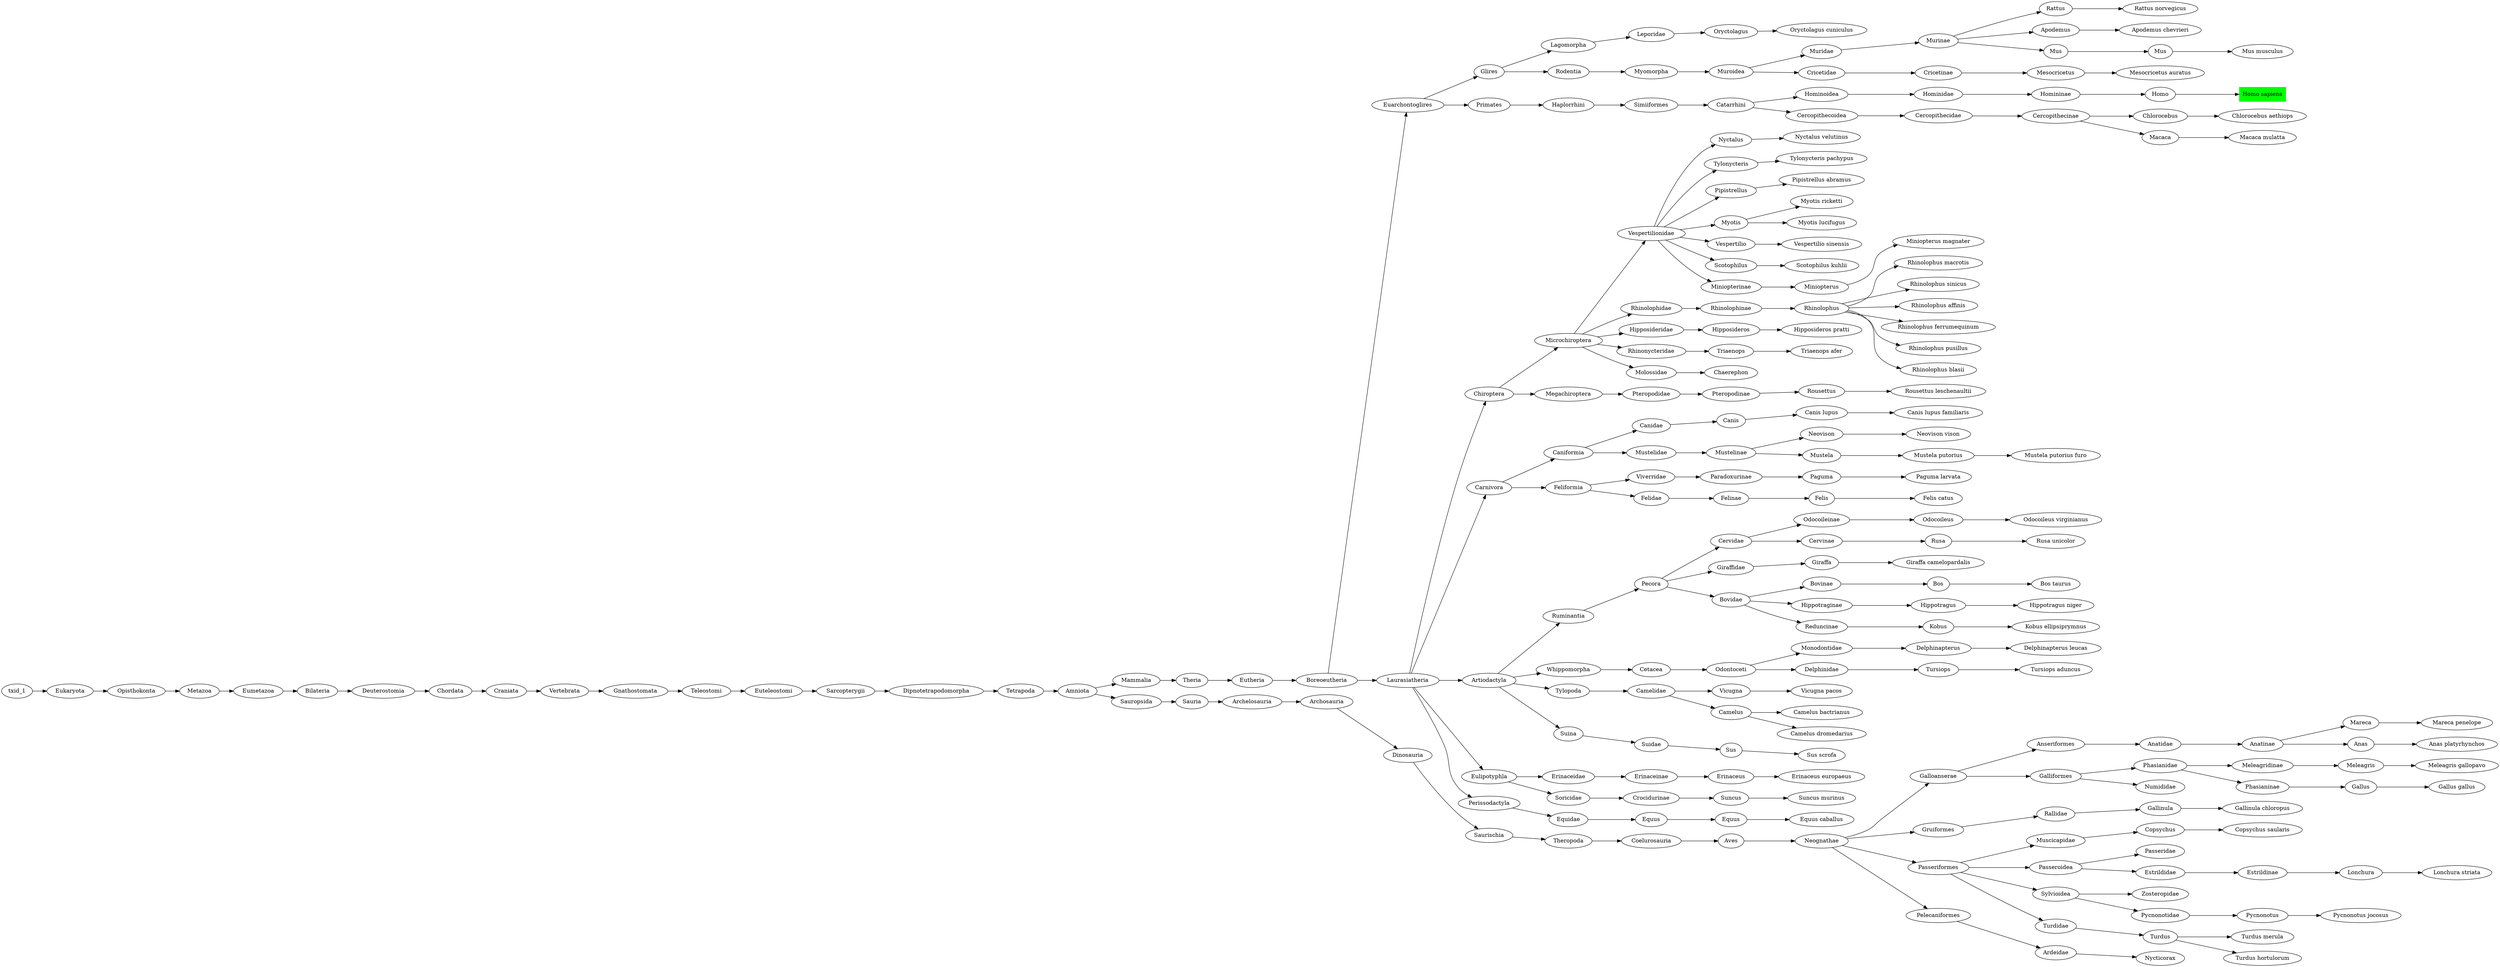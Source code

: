 digraph G { rankdir = "LR"
txid_1 -> txid_2759;
txid_2759[label="Eukaryota"];
txid_2759 -> txid_33154;
txid_33154[label="Opisthokonta"];
txid_33154 -> txid_33208;
txid_33208[label="Metazoa"];
txid_33208 -> txid_6072;
txid_6072[label="Eumetazoa"];
txid_6072 -> txid_33213;
txid_33213[label="Bilateria"];
txid_33213 -> txid_33511;
txid_33511[label="Deuterostomia"];
txid_33511 -> txid_7711;
txid_7711[label="Chordata"];
txid_7711 -> txid_89593;
txid_89593[label="Craniata"];
txid_89593 -> txid_7742;
txid_7742[label="Vertebrata"];
txid_7742 -> txid_7776;
txid_7776[label="Gnathostomata"];
txid_7776 -> txid_117570;
txid_117570[label="Teleostomi"];
txid_117570 -> txid_117571;
txid_117571[label="Euteleostomi"];
txid_117571 -> txid_8287;
txid_8287[label="Sarcopterygii"];
txid_8287 -> txid_1338369;
txid_1338369[label="Dipnotetrapodomorpha"];
txid_1338369 -> txid_32523;
txid_32523[label="Tetrapoda"];
txid_32523 -> txid_32524;
txid_32524[label="Amniota"];
txid_32524 -> txid_40674;
txid_40674[label="Mammalia"];
txid_40674 -> txid_32525;
txid_32525[label="Theria"];
txid_32525 -> txid_9347;
txid_9347[label="Eutheria"];
txid_9347 -> txid_1437010;
txid_1437010[label="Boreoeutheria"];
txid_1437010 -> txid_314146;
txid_314146[label="Euarchontoglires"];
txid_314146 -> txid_314147;
txid_314147[label="Glires"];
txid_314147 -> txid_9975;
txid_9975[label="Lagomorpha"];
txid_9975 -> txid_9979;
txid_9979[label="Leporidae"];
txid_9979 -> txid_9984;
txid_9984[label="Oryctolagus"];
txid_9984 -> txid_9986;
txid_9986[label="Oryctolagus cuniculus"];
txid_314147 -> txid_9989;
txid_9989[label="Rodentia"];
txid_9989 -> txid_1963758;
txid_1963758[label="Myomorpha"];
txid_1963758 -> txid_337687;
txid_337687[label="Muroidea"];
txid_337687 -> txid_10066;
txid_10066[label="Muridae"];
txid_10066 -> txid_39107;
txid_39107[label="Murinae"];
txid_39107 -> txid_10114;
txid_10114[label="Rattus"];
txid_10114 -> txid_10116;
txid_10116[label="Rattus norvegicus"];
txid_39107 -> txid_10128;
txid_10128[label="Apodemus"];
txid_10128 -> txid_129246;
txid_129246[label="Apodemus chevrieri"];
txid_39107 -> txid_10088;
txid_10088[label="Mus"];
txid_10088 -> txid_862507;
txid_862507[label="Mus"];
txid_862507 -> txid_10090;
txid_10090[label="Mus musculus"];
txid_337687 -> txid_337677;
txid_337677[label="Cricetidae"];
txid_337677 -> txid_10026;
txid_10026[label="Cricetinae"];
txid_10026 -> txid_10035;
txid_10035[label="Mesocricetus"];
txid_10035 -> txid_10036;
txid_10036[label="Mesocricetus auratus"];
txid_314146 -> txid_9443;
txid_9443[label="Primates"];
txid_9443 -> txid_376913;
txid_376913[label="Haplorrhini"];
txid_376913 -> txid_314293;
txid_314293[label="Simiiformes"];
txid_314293 -> txid_9526;
txid_9526[label="Catarrhini"];
txid_9526 -> txid_314295;
txid_314295[label="Hominoidea"];
txid_314295 -> txid_9604;
txid_9604[label="Hominidae"];
txid_9604 -> txid_207598;
txid_207598[label="Homininae"];
txid_207598 -> txid_9605;
txid_9605[label="Homo"];
txid_9605 -> txid_9606;
txid_9606[label="Homo sapiens", color="green",style="filled", shape="record"];
txid_9526 -> txid_314294;
txid_314294[label="Cercopithecoidea"];
txid_314294 -> txid_9527;
txid_9527[label="Cercopithecidae"];
txid_9527 -> txid_9528;
txid_9528[label="Cercopithecinae"];
txid_9528 -> txid_392815;
txid_392815[label="Chlorocebus"];
txid_392815 -> txid_9534;
txid_9534[label="Chlorocebus aethiops"];
txid_9528 -> txid_9539;
txid_9539[label="Macaca"];
txid_9539 -> txid_9544;
txid_9544[label="Macaca mulatta"];
txid_1437010 -> txid_314145;
txid_314145[label="Laurasiatheria"];
txid_314145 -> txid_9397;
txid_9397[label="Chiroptera"];
txid_9397 -> txid_30560;
txid_30560[label="Microchiroptera"];
txid_30560 -> txid_9431;
txid_9431[label="Vespertilionidae"];
txid_9431 -> txid_51299;
txid_51299[label="Nyctalus"];
txid_51299 -> txid_187011;
txid_187011[label="Nyctalus velutinus"];
txid_9431 -> txid_258958;
txid_258958[label="Tylonycteris"];
txid_258958 -> txid_258959;
txid_258959[label="Tylonycteris pachypus"];
txid_9431 -> txid_27671;
txid_27671[label="Pipistrellus"];
txid_27671 -> txid_105295;
txid_105295[label="Pipistrellus abramus"];
txid_9431 -> txid_9434;
txid_9434[label="Myotis"];
txid_9434 -> txid_203696;
txid_203696[label="Myotis ricketti"];
txid_9434 -> txid_59463;
txid_59463[label="Myotis lucifugus"];
txid_9431 -> txid_59484;
txid_59484[label="Vespertilio"];
txid_59484 -> txid_105273;
txid_105273[label="Vespertilio sinensis"];
txid_9431 -> txid_153296;
txid_153296[label="Scotophilus"];
txid_153296 -> txid_153297;
txid_153297[label="Scotophilus kuhlii"];
txid_9431 -> txid_981671;
txid_981671[label="Miniopterinae"];
txid_981671 -> txid_9432;
txid_9432[label="Miniopterus"];
txid_9432 -> txid_438766;
txid_438766[label="Miniopterus magnater"];
txid_30560 -> txid_58055;
txid_58055[label="Rhinolophidae"];
txid_58055 -> txid_186995;
txid_186995[label="Rhinolophinae"];
txid_186995 -> txid_49442;
txid_49442[label="Rhinolophus"];
txid_49442 -> txid_196889;
txid_196889[label="Rhinolophus macrotis"];
txid_49442 -> txid_89399;
txid_89399[label="Rhinolophus sinicus"];
txid_49442 -> txid_59477;
txid_59477[label="Rhinolophus affinis"];
txid_49442 -> txid_59479;
txid_59479[label="Rhinolophus ferrumequinum"];
txid_49442 -> txid_159858;
txid_159858[label="Rhinolophus pusillus"];
txid_49442 -> txid_519037;
txid_519037[label="Rhinolophus blasii"];
txid_30560 -> txid_186994;
txid_186994[label="Hipposideridae"];
txid_186994 -> txid_58068;
txid_58068[label="Hipposideros"];
txid_58068 -> txid_188569;
txid_188569[label="Hipposideros pratti"];
txid_30560 -> txid_1677019;
txid_1677019[label="Rhinonycteridae"];
txid_1677019 -> txid_258842;
txid_258842[label="Triaenops"];
txid_258842 -> txid_549403;
txid_549403[label="Triaenops afer"];
txid_30560 -> txid_9436;
txid_9436[label="Molossidae"];
txid_9436 -> txid_242383;
txid_242383[label="Chaerephon"];
txid_9397 -> txid_30559;
txid_30559[label="Megachiroptera"];
txid_30559 -> txid_9398;
txid_9398[label="Pteropodidae"];
txid_9398 -> txid_77225;
txid_77225[label="Pteropodinae"];
txid_77225 -> txid_9406;
txid_9406[label="Rousettus"];
txid_9406 -> txid_9408;
txid_9408[label="Rousettus leschenaultii"];
txid_314145 -> txid_33554;
txid_33554[label="Carnivora"];
txid_33554 -> txid_379584;
txid_379584[label="Caniformia"];
txid_379584 -> txid_9608;
txid_9608[label="Canidae"];
txid_9608 -> txid_9611;
txid_9611[label="Canis"];
txid_9611 -> txid_9612;
txid_9612[label="Canis lupus"];
txid_9612 -> txid_9615;
txid_9615[label="Canis lupus familiaris"];
txid_379584 -> txid_9655;
txid_9655[label="Mustelidae"];
txid_9655 -> txid_169418;
txid_169418[label="Mustelinae"];
txid_169418 -> txid_452645;
txid_452645[label="Neovison"];
txid_452645 -> txid_452646;
txid_452646[label="Neovison vison"];
txid_169418 -> txid_9665;
txid_9665[label="Mustela"];
txid_9665 -> txid_9668;
txid_9668[label="Mustela putorius"];
txid_9668 -> txid_9669;
txid_9669[label="Mustela putorius furo"];
txid_33554 -> txid_379583;
txid_379583[label="Feliformia"];
txid_379583 -> txid_9673;
txid_9673[label="Viverridae"];
txid_9673 -> txid_219112;
txid_219112[label="Paradoxurinae"];
txid_219112 -> txid_9674;
txid_9674[label="Paguma"];
txid_9674 -> txid_9675;
txid_9675[label="Paguma larvata"];
txid_379583 -> txid_9681;
txid_9681[label="Felidae"];
txid_9681 -> txid_338152;
txid_338152[label="Felinae"];
txid_338152 -> txid_9682;
txid_9682[label="Felis"];
txid_9682 -> txid_9685;
txid_9685[label="Felis catus"];
txid_314145 -> txid_91561;
txid_91561[label="Artiodactyla"];
txid_91561 -> txid_9845;
txid_9845[label="Ruminantia"];
txid_9845 -> txid_35500;
txid_35500[label="Pecora"];
txid_35500 -> txid_9850;
txid_9850[label="Cervidae"];
txid_9850 -> txid_9881;
txid_9881[label="Odocoileinae"];
txid_9881 -> txid_9871;
txid_9871[label="Odocoileus"];
txid_9871 -> txid_9874;
txid_9874[label="Odocoileus virginianus"];
txid_9850 -> txid_34878;
txid_34878[label="Cervinae"];
txid_34878 -> txid_662560;
txid_662560[label="Rusa"];
txid_662560 -> txid_662561;
txid_662561[label="Rusa unicolor"];
txid_35500 -> txid_9892;
txid_9892[label="Giraffidae"];
txid_9892 -> txid_9893;
txid_9893[label="Giraffa"];
txid_9893 -> txid_9894;
txid_9894[label="Giraffa camelopardalis"];
txid_35500 -> txid_9895;
txid_9895[label="Bovidae"];
txid_9895 -> txid_27592;
txid_27592[label="Bovinae"];
txid_27592 -> txid_9903;
txid_9903[label="Bos"];
txid_9903 -> txid_9913;
txid_9913[label="Bos taurus"];
txid_9895 -> txid_9959;
txid_9959[label="Hippotraginae"];
txid_9959 -> txid_37184;
txid_37184[label="Hippotragus"];
txid_37184 -> txid_37189;
txid_37189[label="Hippotragus niger"];
txid_9895 -> txid_59549;
txid_59549[label="Reduncinae"];
txid_59549 -> txid_9961;
txid_9961[label="Kobus"];
txid_9961 -> txid_9962;
txid_9962[label="Kobus ellipsiprymnus"];
txid_91561 -> txid_2653789;
txid_2653789[label="Whippomorpha"];
txid_2653789 -> txid_9721;
txid_9721[label="Cetacea"];
txid_9721 -> txid_9722;
txid_9722[label="Odontoceti"];
txid_9722 -> txid_9747;
txid_9747[label="Monodontidae"];
txid_9747 -> txid_9748;
txid_9748[label="Delphinapterus"];
txid_9748 -> txid_9749;
txid_9749[label="Delphinapterus leucas"];
txid_9722 -> txid_9726;
txid_9726[label="Delphinidae"];
txid_9726 -> txid_9738;
txid_9738[label="Tursiops"];
txid_9738 -> txid_79784;
txid_79784[label="Tursiops aduncus"];
txid_91561 -> txid_9834;
txid_9834[label="Tylopoda"];
txid_9834 -> txid_9835;
txid_9835[label="Camelidae"];
txid_9835 -> txid_30539;
txid_30539[label="Vicugna"];
txid_30539 -> txid_30538;
txid_30538[label="Vicugna pacos"];
txid_9835 -> txid_9836;
txid_9836[label="Camelus"];
txid_9836 -> txid_9837;
txid_9837[label="Camelus bactrianus"];
txid_9836 -> txid_9838;
txid_9838[label="Camelus dromedarius"];
txid_91561 -> txid_35497;
txid_35497[label="Suina"];
txid_35497 -> txid_9821;
txid_9821[label="Suidae"];
txid_9821 -> txid_9822;
txid_9822[label="Sus"];
txid_9822 -> txid_9823;
txid_9823[label="Sus scrofa"];
txid_314145 -> txid_9362;
txid_9362[label="Eulipotyphla"];
txid_9362 -> txid_9363;
txid_9363[label="Erinaceidae"];
txid_9363 -> txid_30577;
txid_30577[label="Erinaceinae"];
txid_30577 -> txid_9364;
txid_9364[label="Erinaceus"];
txid_9364 -> txid_9365;
txid_9365[label="Erinaceus europaeus"];
txid_9362 -> txid_9376;
txid_9376[label="Soricidae"];
txid_9376 -> txid_183662;
txid_183662[label="Crocidurinae"];
txid_183662 -> txid_9377;
txid_9377[label="Suncus"];
txid_9377 -> txid_9378;
txid_9378[label="Suncus murinus"];
txid_314145 -> txid_9787;
txid_9787[label="Perissodactyla"];
txid_9787 -> txid_9788;
txid_9788[label="Equidae"];
txid_9788 -> txid_9789;
txid_9789[label="Equus"];
txid_9789 -> txid_35510;
txid_35510[label="Equus"];
txid_35510 -> txid_9796;
txid_9796[label="Equus caballus"];
txid_32524 -> txid_8457;
txid_8457[label="Sauropsida"];
txid_8457 -> txid_32561;
txid_32561[label="Sauria"];
txid_32561 -> txid_1329799;
txid_1329799[label="Archelosauria"];
txid_1329799 -> txid_8492;
txid_8492[label="Archosauria"];
txid_8492 -> txid_436486;
txid_436486[label="Dinosauria"];
txid_436486 -> txid_436489;
txid_436489[label="Saurischia"];
txid_436489 -> txid_436491;
txid_436491[label="Theropoda"];
txid_436491 -> txid_436492;
txid_436492[label="Coelurosauria"];
txid_436492 -> txid_8782;
txid_8782[label="Aves"];
txid_8782 -> txid_8825;
txid_8825[label="Neognathae"];
txid_8825 -> txid_1549675;
txid_1549675[label="Galloanserae"];
txid_1549675 -> txid_8826;
txid_8826[label="Anseriformes"];
txid_8826 -> txid_8830;
txid_8830[label="Anatidae"];
txid_8830 -> txid_2068716;
txid_2068716[label="Anatinae"];
txid_2068716 -> txid_1526411;
txid_1526411[label="Mareca"];
txid_1526411 -> txid_8838;
txid_8838[label="Mareca penelope"];
txid_2068716 -> txid_8835;
txid_8835[label="Anas"];
txid_8835 -> txid_8839;
txid_8839[label="Anas platyrhynchos"];
txid_1549675 -> txid_8976;
txid_8976[label="Galliformes"];
txid_8976 -> txid_9005;
txid_9005[label="Phasianidae"];
txid_9005 -> txid_466552;
txid_466552[label="Meleagridinae"];
txid_466552 -> txid_9102;
txid_9102[label="Meleagris"];
txid_9102 -> txid_9103;
txid_9103[label="Meleagris gallopavo"];
txid_9005 -> txid_9072;
txid_9072[label="Phasianinae"];
txid_9072 -> txid_9030;
txid_9030[label="Gallus"];
txid_9030 -> txid_9031;
txid_9031[label="Gallus gallus"];
txid_8976 -> txid_8990;
txid_8990[label="Numididae"];
txid_8825 -> txid_9108;
txid_9108[label="Gruiformes"];
txid_9108 -> txid_9119;
txid_9119[label="Rallidae"];
txid_9119 -> txid_9122;
txid_9122[label="Gallinula"];
txid_9122 -> txid_9123;
txid_9123[label="Gallinula chloropus"];
txid_8825 -> txid_9126;
txid_9126[label="Passeriformes"];
txid_9126 -> txid_36291;
txid_36291[label="Muscicapidae"];
txid_36291 -> txid_125862;
txid_125862[label="Copsychus"];
txid_125862 -> txid_343929;
txid_343929[label="Copsychus saularis"];
txid_9126 -> txid_175121;
txid_175121[label="Passeroidea"];
txid_175121 -> txid_9158;
txid_9158[label="Passeridae"];
txid_175121 -> txid_37611;
txid_37611[label="Estrildidae"];
txid_37611 -> txid_40155;
txid_40155[label="Estrildinae"];
txid_40155 -> txid_40156;
txid_40156[label="Lonchura"];
txid_40156 -> txid_40157;
txid_40157[label="Lonchura striata"];
txid_9126 -> txid_2116661;
txid_2116661[label="Sylvioidea"];
txid_2116661 -> txid_36297;
txid_36297[label="Zosteropidae"];
txid_2116661 -> txid_36294;
txid_36294[label="Pycnonotidae"];
txid_36294 -> txid_125282;
txid_125282[label="Pycnonotus"];
txid_125282 -> txid_182897;
txid_182897[label="Pycnonotus jocosus"];
txid_9126 -> txid_9183;
txid_9183[label="Turdidae"];
txid_9183 -> txid_9186;
txid_9186[label="Turdus"];
txid_9186 -> txid_9187;
txid_9187[label="Turdus merula"];
txid_9186 -> txid_411519;
txid_411519[label="Turdus hortulorum"];
txid_8825 -> txid_9205;
txid_9205[label="Pelecaniformes"];
txid_9205 -> txid_8899;
txid_8899[label="Ardeidae"];
txid_8899 -> txid_8900;
txid_8900[label="Nycticorax"];
}
